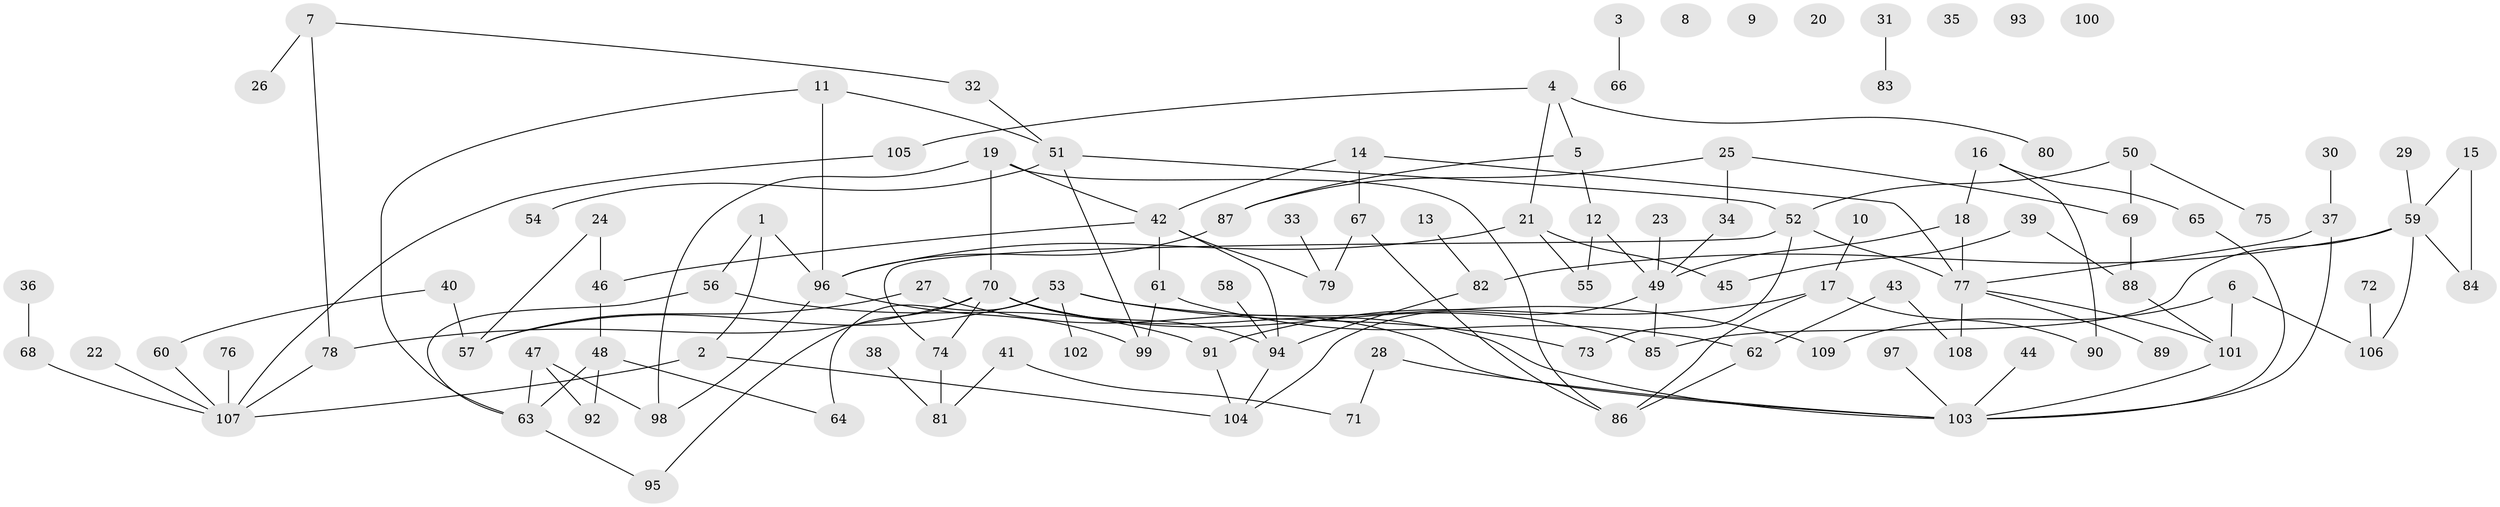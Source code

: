 // Generated by graph-tools (version 1.1) at 2025/25/03/09/25 03:25:15]
// undirected, 109 vertices, 142 edges
graph export_dot {
graph [start="1"]
  node [color=gray90,style=filled];
  1;
  2;
  3;
  4;
  5;
  6;
  7;
  8;
  9;
  10;
  11;
  12;
  13;
  14;
  15;
  16;
  17;
  18;
  19;
  20;
  21;
  22;
  23;
  24;
  25;
  26;
  27;
  28;
  29;
  30;
  31;
  32;
  33;
  34;
  35;
  36;
  37;
  38;
  39;
  40;
  41;
  42;
  43;
  44;
  45;
  46;
  47;
  48;
  49;
  50;
  51;
  52;
  53;
  54;
  55;
  56;
  57;
  58;
  59;
  60;
  61;
  62;
  63;
  64;
  65;
  66;
  67;
  68;
  69;
  70;
  71;
  72;
  73;
  74;
  75;
  76;
  77;
  78;
  79;
  80;
  81;
  82;
  83;
  84;
  85;
  86;
  87;
  88;
  89;
  90;
  91;
  92;
  93;
  94;
  95;
  96;
  97;
  98;
  99;
  100;
  101;
  102;
  103;
  104;
  105;
  106;
  107;
  108;
  109;
  1 -- 2;
  1 -- 56;
  1 -- 96;
  2 -- 104;
  2 -- 107;
  3 -- 66;
  4 -- 5;
  4 -- 21;
  4 -- 80;
  4 -- 105;
  5 -- 12;
  5 -- 87;
  6 -- 101;
  6 -- 106;
  6 -- 109;
  7 -- 26;
  7 -- 32;
  7 -- 78;
  10 -- 17;
  11 -- 51;
  11 -- 63;
  11 -- 96;
  12 -- 49;
  12 -- 55;
  13 -- 82;
  14 -- 42;
  14 -- 67;
  14 -- 77;
  15 -- 59;
  15 -- 84;
  16 -- 18;
  16 -- 65;
  16 -- 90;
  17 -- 86;
  17 -- 90;
  17 -- 91;
  18 -- 49;
  18 -- 77;
  19 -- 42;
  19 -- 70;
  19 -- 86;
  19 -- 98;
  21 -- 45;
  21 -- 55;
  21 -- 96;
  22 -- 107;
  23 -- 49;
  24 -- 46;
  24 -- 57;
  25 -- 34;
  25 -- 69;
  25 -- 87;
  27 -- 57;
  27 -- 103;
  28 -- 71;
  28 -- 103;
  29 -- 59;
  30 -- 37;
  31 -- 83;
  32 -- 51;
  33 -- 79;
  34 -- 49;
  36 -- 68;
  37 -- 77;
  37 -- 103;
  38 -- 81;
  39 -- 45;
  39 -- 88;
  40 -- 57;
  40 -- 60;
  41 -- 71;
  41 -- 81;
  42 -- 46;
  42 -- 61;
  42 -- 79;
  42 -- 94;
  43 -- 62;
  43 -- 108;
  44 -- 103;
  46 -- 48;
  47 -- 63;
  47 -- 92;
  47 -- 98;
  48 -- 63;
  48 -- 64;
  48 -- 92;
  49 -- 85;
  49 -- 104;
  50 -- 52;
  50 -- 69;
  50 -- 75;
  51 -- 52;
  51 -- 54;
  51 -- 99;
  52 -- 73;
  52 -- 74;
  52 -- 77;
  53 -- 57;
  53 -- 64;
  53 -- 73;
  53 -- 102;
  53 -- 109;
  56 -- 63;
  56 -- 91;
  58 -- 94;
  59 -- 82;
  59 -- 84;
  59 -- 85;
  59 -- 106;
  60 -- 107;
  61 -- 62;
  61 -- 99;
  62 -- 86;
  63 -- 95;
  65 -- 103;
  67 -- 79;
  67 -- 86;
  68 -- 107;
  69 -- 88;
  70 -- 74;
  70 -- 78;
  70 -- 85;
  70 -- 94;
  70 -- 95;
  70 -- 103;
  72 -- 106;
  74 -- 81;
  76 -- 107;
  77 -- 89;
  77 -- 101;
  77 -- 108;
  78 -- 107;
  82 -- 94;
  87 -- 96;
  88 -- 101;
  91 -- 104;
  94 -- 104;
  96 -- 98;
  96 -- 99;
  97 -- 103;
  101 -- 103;
  105 -- 107;
}
